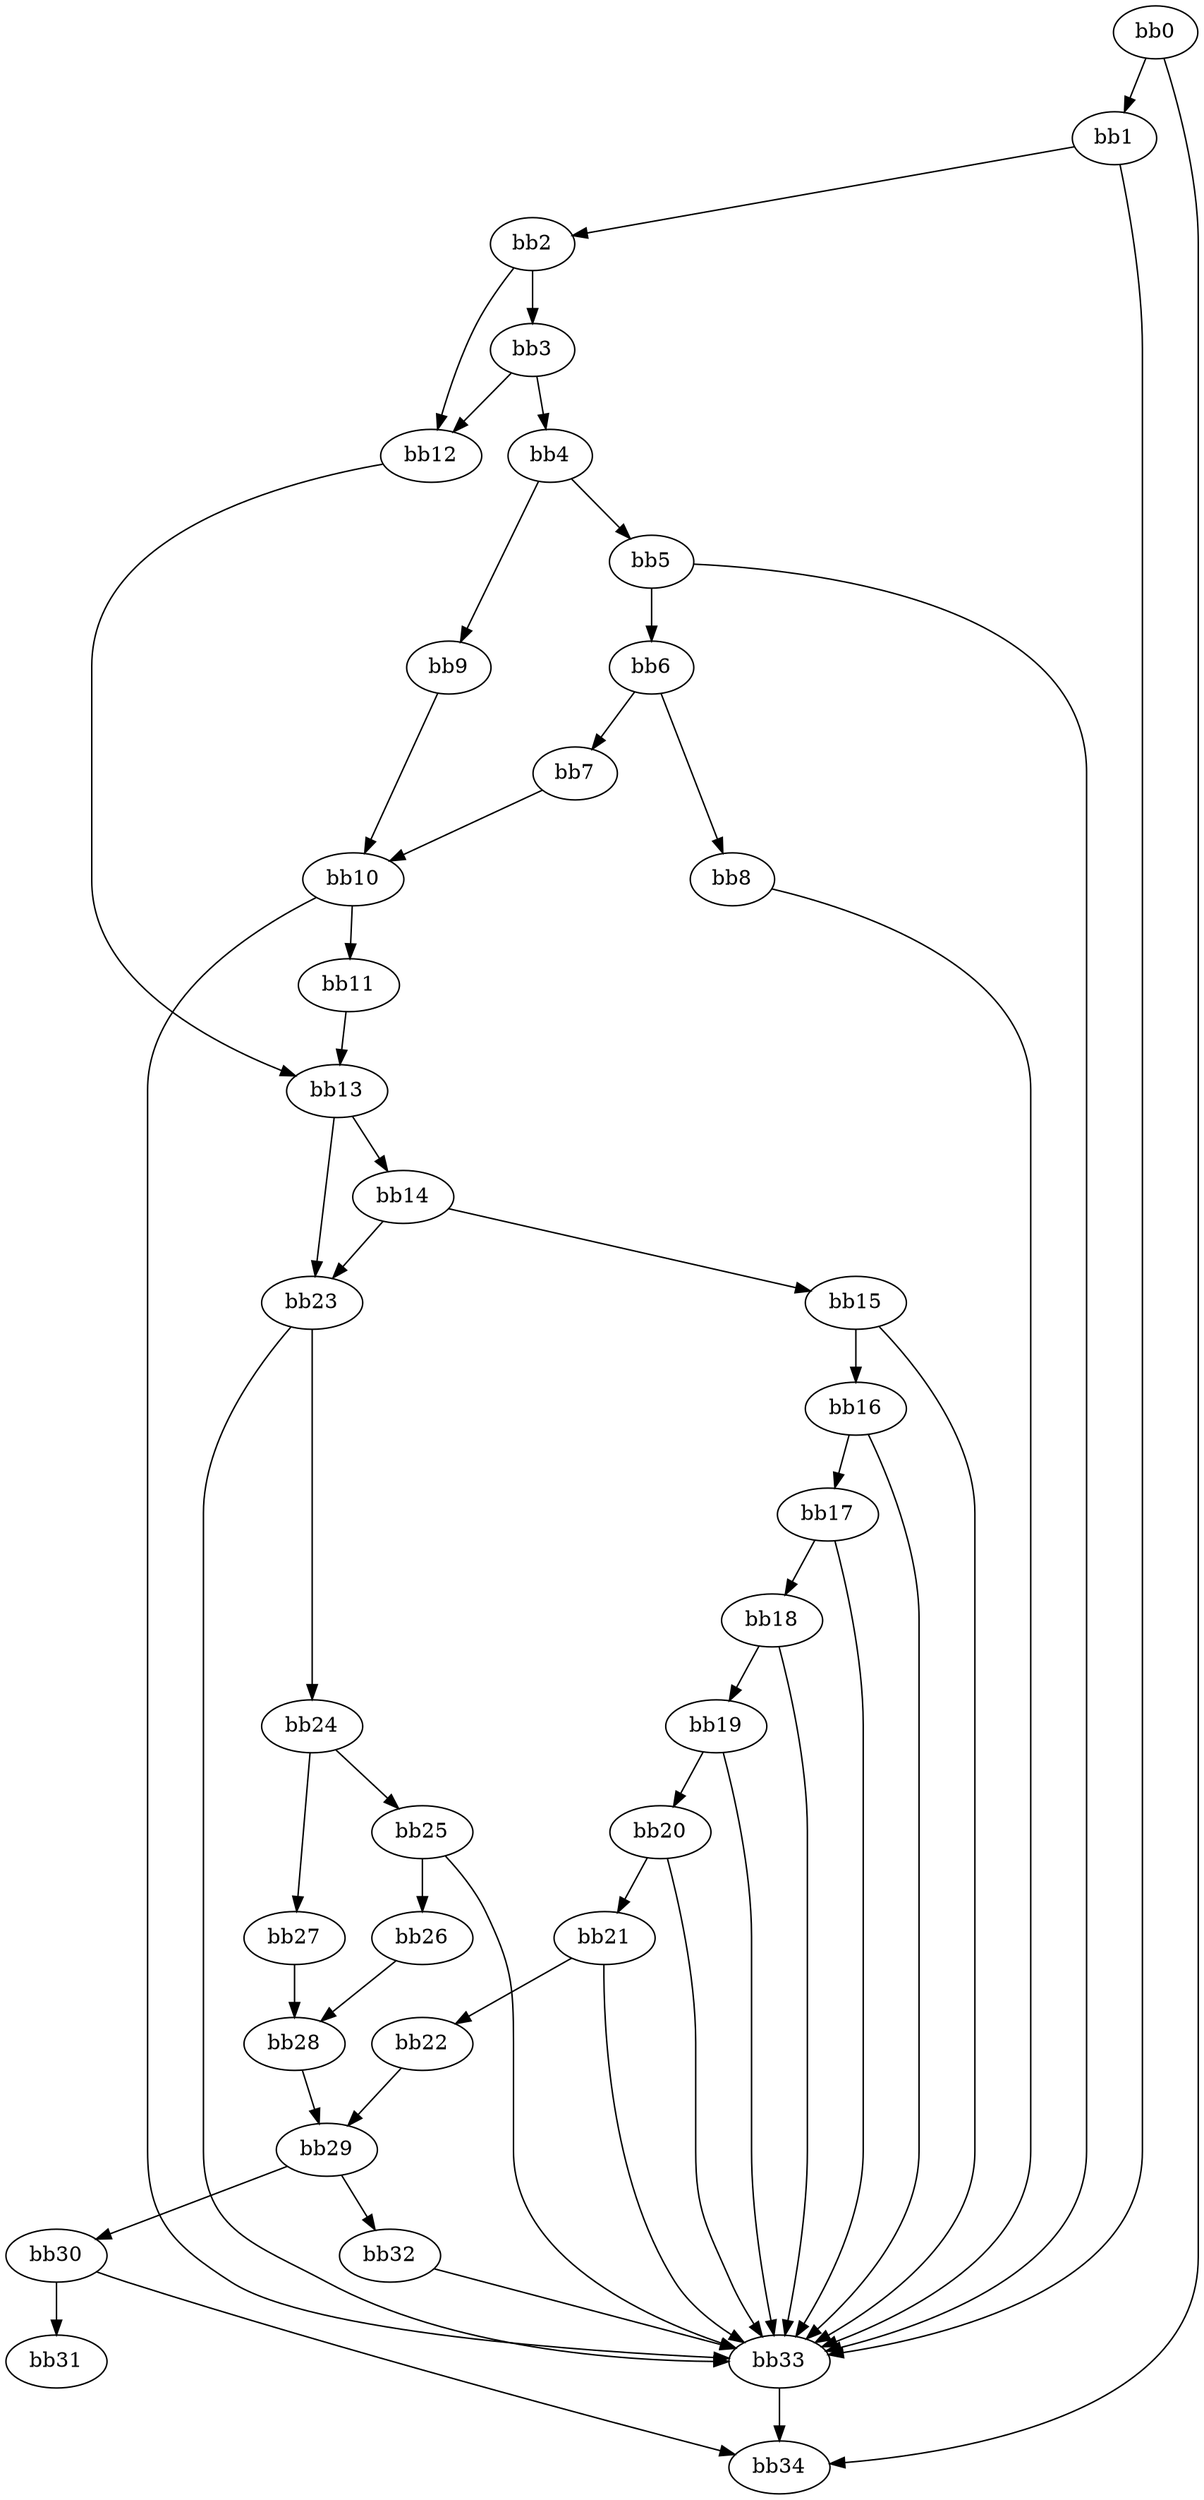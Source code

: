 digraph {
    0 [ label = "bb0\l" ]
    1 [ label = "bb1\l" ]
    2 [ label = "bb2\l" ]
    3 [ label = "bb3\l" ]
    4 [ label = "bb4\l" ]
    5 [ label = "bb5\l" ]
    6 [ label = "bb6\l" ]
    7 [ label = "bb7\l" ]
    8 [ label = "bb8\l" ]
    9 [ label = "bb9\l" ]
    10 [ label = "bb10\l" ]
    11 [ label = "bb11\l" ]
    12 [ label = "bb12\l" ]
    13 [ label = "bb13\l" ]
    14 [ label = "bb14\l" ]
    15 [ label = "bb15\l" ]
    16 [ label = "bb16\l" ]
    17 [ label = "bb17\l" ]
    18 [ label = "bb18\l" ]
    19 [ label = "bb19\l" ]
    20 [ label = "bb20\l" ]
    21 [ label = "bb21\l" ]
    22 [ label = "bb22\l" ]
    23 [ label = "bb23\l" ]
    24 [ label = "bb24\l" ]
    25 [ label = "bb25\l" ]
    26 [ label = "bb26\l" ]
    27 [ label = "bb27\l" ]
    28 [ label = "bb28\l" ]
    29 [ label = "bb29\l" ]
    30 [ label = "bb30\l" ]
    31 [ label = "bb31\l" ]
    32 [ label = "bb32\l" ]
    33 [ label = "bb33\l" ]
    34 [ label = "bb34\l" ]
    0 -> 1 [ ]
    0 -> 34 [ ]
    1 -> 2 [ ]
    1 -> 33 [ ]
    2 -> 3 [ ]
    2 -> 12 [ ]
    3 -> 4 [ ]
    3 -> 12 [ ]
    4 -> 5 [ ]
    4 -> 9 [ ]
    5 -> 6 [ ]
    5 -> 33 [ ]
    6 -> 7 [ ]
    6 -> 8 [ ]
    7 -> 10 [ ]
    8 -> 33 [ ]
    9 -> 10 [ ]
    10 -> 11 [ ]
    10 -> 33 [ ]
    11 -> 13 [ ]
    12 -> 13 [ ]
    13 -> 14 [ ]
    13 -> 23 [ ]
    14 -> 15 [ ]
    14 -> 23 [ ]
    15 -> 16 [ ]
    15 -> 33 [ ]
    16 -> 17 [ ]
    16 -> 33 [ ]
    17 -> 18 [ ]
    17 -> 33 [ ]
    18 -> 19 [ ]
    18 -> 33 [ ]
    19 -> 20 [ ]
    19 -> 33 [ ]
    20 -> 21 [ ]
    20 -> 33 [ ]
    21 -> 22 [ ]
    21 -> 33 [ ]
    22 -> 29 [ ]
    23 -> 24 [ ]
    23 -> 33 [ ]
    24 -> 25 [ ]
    24 -> 27 [ ]
    25 -> 26 [ ]
    25 -> 33 [ ]
    26 -> 28 [ ]
    27 -> 28 [ ]
    28 -> 29 [ ]
    29 -> 30 [ ]
    29 -> 32 [ ]
    30 -> 31 [ ]
    30 -> 34 [ ]
    32 -> 33 [ ]
    33 -> 34 [ ]
}

